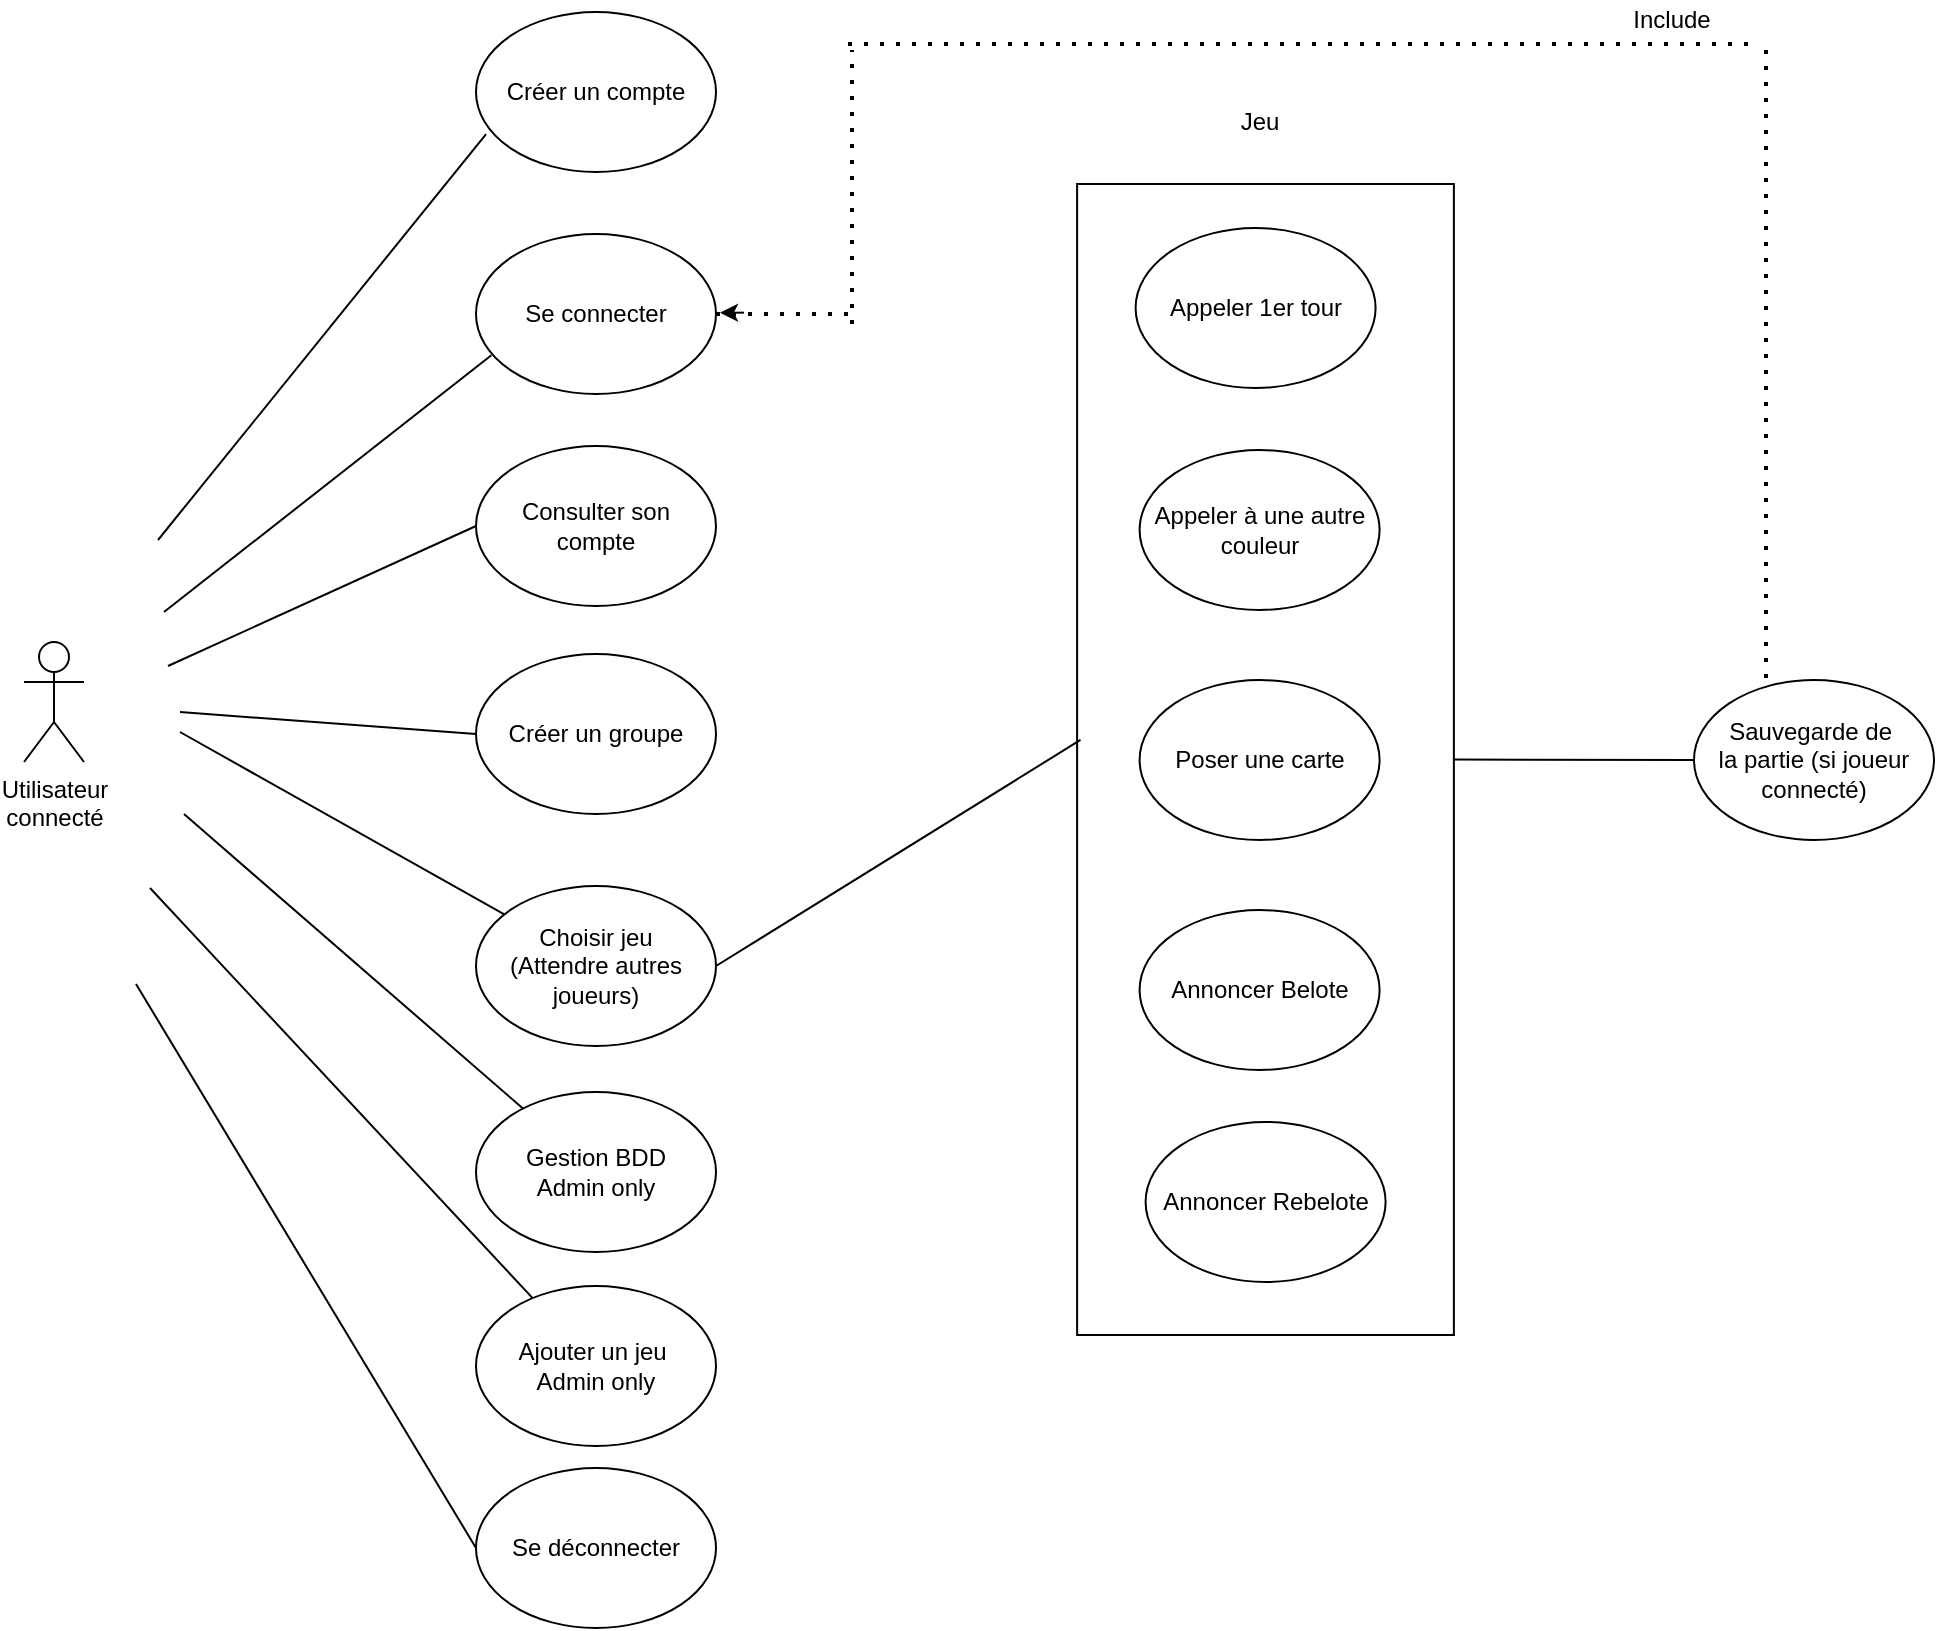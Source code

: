 <mxfile version="13.7.6" type="github">
  <diagram id="hAnzvrFehZ6wKq_byTHN" name="Page-1">
    <mxGraphModel dx="1422" dy="790" grid="0" gridSize="10" guides="1" tooltips="1" connect="1" arrows="1" fold="1" page="1" pageScale="1" pageWidth="1169" pageHeight="827" background="#ffffff" math="0" shadow="0">
      <root>
        <mxCell id="0" />
        <mxCell id="1" parent="0" />
        <mxCell id="9zWFp66QjIJX7NVRdvDP-12" value="" style="rounded=0;whiteSpace=wrap;html=1;rotation=90;" parent="1" vertex="1">
          <mxGeometry x="446" y="287.56" width="575.5" height="188.38" as="geometry" />
        </mxCell>
        <mxCell id="tgZ7G9DhuxtUKycxwcGr-5" value="Créer un compte" style="ellipse;whiteSpace=wrap;html=1;" parent="1" vertex="1">
          <mxGeometry x="339" y="8" width="120" height="80" as="geometry" />
        </mxCell>
        <mxCell id="tgZ7G9DhuxtUKycxwcGr-7" value="" style="endArrow=none;html=1;entryX=0.064;entryY=0.758;entryDx=0;entryDy=0;entryPerimeter=0;" parent="1" target="9zWFp66QjIJX7NVRdvDP-7" edge="1">
          <mxGeometry width="50" height="50" relative="1" as="geometry">
            <mxPoint x="183" y="308" as="sourcePoint" />
            <mxPoint x="290" y="170" as="targetPoint" />
          </mxGeometry>
        </mxCell>
        <mxCell id="tgZ7G9DhuxtUKycxwcGr-8" value="" style="endArrow=none;html=1;entryX=0;entryY=0.5;entryDx=0;entryDy=0;" parent="1" target="tgZ7G9DhuxtUKycxwcGr-12" edge="1">
          <mxGeometry width="50" height="50" relative="1" as="geometry">
            <mxPoint x="185" y="335" as="sourcePoint" />
            <mxPoint x="296" y="265" as="targetPoint" />
          </mxGeometry>
        </mxCell>
        <mxCell id="tgZ7G9DhuxtUKycxwcGr-9" value="Utilisateur &lt;br&gt;connecté" style="shape=umlActor;verticalLabelPosition=bottom;verticalAlign=top;html=1;outlineConnect=0;" parent="1" vertex="1">
          <mxGeometry x="113" y="323" width="30" height="60" as="geometry" />
        </mxCell>
        <mxCell id="tgZ7G9DhuxtUKycxwcGr-10" value="Ajouter un jeu&amp;nbsp;&lt;br&gt;Admin only" style="ellipse;whiteSpace=wrap;html=1;" parent="1" vertex="1">
          <mxGeometry x="339" y="645" width="120" height="80" as="geometry" />
        </mxCell>
        <mxCell id="tgZ7G9DhuxtUKycxwcGr-12" value="Consulter son &lt;br&gt;compte" style="ellipse;whiteSpace=wrap;html=1;" parent="1" vertex="1">
          <mxGeometry x="339" y="225" width="120" height="80" as="geometry" />
        </mxCell>
        <mxCell id="tgZ7G9DhuxtUKycxwcGr-13" value="" style="endArrow=none;html=1;" parent="1" target="tgZ7G9DhuxtUKycxwcGr-18" edge="1">
          <mxGeometry width="50" height="50" relative="1" as="geometry">
            <mxPoint x="191" y="368" as="sourcePoint" />
            <mxPoint x="291" y="363" as="targetPoint" />
          </mxGeometry>
        </mxCell>
        <mxCell id="tgZ7G9DhuxtUKycxwcGr-14" value="" style="endArrow=none;html=1;" parent="1" target="tgZ7G9DhuxtUKycxwcGr-19" edge="1">
          <mxGeometry width="50" height="50" relative="1" as="geometry">
            <mxPoint x="193" y="409" as="sourcePoint" />
            <mxPoint x="264" y="452" as="targetPoint" />
          </mxGeometry>
        </mxCell>
        <mxCell id="tgZ7G9DhuxtUKycxwcGr-15" value="" style="endArrow=none;html=1;" parent="1" target="tgZ7G9DhuxtUKycxwcGr-10" edge="1">
          <mxGeometry width="50" height="50" relative="1" as="geometry">
            <mxPoint x="176" y="446" as="sourcePoint" />
            <mxPoint x="275" y="580" as="targetPoint" />
          </mxGeometry>
        </mxCell>
        <mxCell id="tgZ7G9DhuxtUKycxwcGr-18" value="Choisir jeu&lt;br&gt;(Attendre autres joueurs)" style="ellipse;whiteSpace=wrap;html=1;" parent="1" vertex="1">
          <mxGeometry x="339" y="445" width="120" height="80" as="geometry" />
        </mxCell>
        <mxCell id="tgZ7G9DhuxtUKycxwcGr-19" value="Gestion BDD&lt;br&gt;Admin only" style="ellipse;whiteSpace=wrap;html=1;" parent="1" vertex="1">
          <mxGeometry x="339" y="548" width="120" height="80" as="geometry" />
        </mxCell>
        <mxCell id="tgZ7G9DhuxtUKycxwcGr-20" value="" style="endArrow=none;html=1;entryX=0;entryY=0.5;entryDx=0;entryDy=0;" parent="1" edge="1" target="9zWFp66QjIJX7NVRdvDP-3">
          <mxGeometry width="50" height="50" relative="1" as="geometry">
            <mxPoint x="169" y="494" as="sourcePoint" />
            <mxPoint x="347" y="681" as="targetPoint" />
          </mxGeometry>
        </mxCell>
        <mxCell id="tgZ7G9DhuxtUKycxwcGr-21" value="Poser une carte" style="ellipse;whiteSpace=wrap;html=1;" parent="1" vertex="1">
          <mxGeometry x="670.8" y="342" width="120" height="80" as="geometry" />
        </mxCell>
        <mxCell id="tgZ7G9DhuxtUKycxwcGr-23" value="Annoncer Belote" style="ellipse;whiteSpace=wrap;html=1;" parent="1" vertex="1">
          <mxGeometry x="670.8" y="457" width="120" height="80" as="geometry" />
        </mxCell>
        <mxCell id="tgZ7G9DhuxtUKycxwcGr-24" value="Appeler 1er tour" style="ellipse;whiteSpace=wrap;html=1;" parent="1" vertex="1">
          <mxGeometry x="668.8" y="116" width="120" height="80" as="geometry" />
        </mxCell>
        <mxCell id="tgZ7G9DhuxtUKycxwcGr-26" value="Jeu" style="text;html=1;strokeColor=none;fillColor=none;align=center;verticalAlign=middle;whiteSpace=wrap;rounded=0;" parent="1" vertex="1">
          <mxGeometry x="710.8" y="53" width="40" height="20" as="geometry" />
        </mxCell>
        <mxCell id="tgZ7G9DhuxtUKycxwcGr-29" value="" style="endArrow=none;html=1;exitX=1;exitY=0.5;exitDx=0;exitDy=0;entryX=0.483;entryY=0.991;entryDx=0;entryDy=0;entryPerimeter=0;" parent="1" source="tgZ7G9DhuxtUKycxwcGr-18" target="9zWFp66QjIJX7NVRdvDP-12" edge="1">
          <mxGeometry width="50" height="50" relative="1" as="geometry">
            <mxPoint x="645" y="421" as="sourcePoint" />
            <mxPoint x="516" y="371" as="targetPoint" />
          </mxGeometry>
        </mxCell>
        <mxCell id="tgZ7G9DhuxtUKycxwcGr-31" value="" style="endArrow=none;html=1;exitX=0.5;exitY=0;exitDx=0;exitDy=0;entryX=0;entryY=0.5;entryDx=0;entryDy=0;" parent="1" source="9zWFp66QjIJX7NVRdvDP-12" target="tgZ7G9DhuxtUKycxwcGr-32" edge="1">
          <mxGeometry width="50" height="50" relative="1" as="geometry">
            <mxPoint x="905.5" y="382" as="sourcePoint" />
            <mxPoint x="935" y="448" as="targetPoint" />
          </mxGeometry>
        </mxCell>
        <mxCell id="tgZ7G9DhuxtUKycxwcGr-32" value="Sauvegarde de&amp;nbsp;&lt;br&gt;la partie (si joueur connecté)" style="ellipse;whiteSpace=wrap;html=1;fillColor=none;" parent="1" vertex="1">
          <mxGeometry x="948" y="342" width="120" height="80" as="geometry" />
        </mxCell>
        <mxCell id="9zWFp66QjIJX7NVRdvDP-3" value="Se déconnecter" style="ellipse;whiteSpace=wrap;html=1;" parent="1" vertex="1">
          <mxGeometry x="339" y="736" width="120" height="80" as="geometry" />
        </mxCell>
        <mxCell id="9zWFp66QjIJX7NVRdvDP-4" value="" style="endArrow=none;html=1;entryX=0.042;entryY=0.763;entryDx=0;entryDy=0;entryPerimeter=0;" parent="1" target="tgZ7G9DhuxtUKycxwcGr-5" edge="1">
          <mxGeometry width="50" height="50" relative="1" as="geometry">
            <mxPoint x="180" y="272" as="sourcePoint" />
            <mxPoint x="232" y="72" as="targetPoint" />
          </mxGeometry>
        </mxCell>
        <mxCell id="9zWFp66QjIJX7NVRdvDP-7" value="Se connecter" style="ellipse;whiteSpace=wrap;html=1;" parent="1" vertex="1">
          <mxGeometry x="339" y="119" width="120" height="80" as="geometry" />
        </mxCell>
        <mxCell id="9zWFp66QjIJX7NVRdvDP-9" value="Appeler à une autre couleur" style="ellipse;whiteSpace=wrap;html=1;" parent="1" vertex="1">
          <mxGeometry x="670.8" y="227" width="120" height="80" as="geometry" />
        </mxCell>
        <mxCell id="9zWFp66QjIJX7NVRdvDP-10" value="Annoncer Rebelote" style="ellipse;whiteSpace=wrap;html=1;" parent="1" vertex="1">
          <mxGeometry x="673.8" y="563" width="120" height="80" as="geometry" />
        </mxCell>
        <mxCell id="9zWFp66QjIJX7NVRdvDP-17" value="" style="endArrow=none;dashed=1;html=1;dashPattern=1 3;strokeWidth=2;exitX=1;exitY=0.5;exitDx=0;exitDy=0;" parent="1" source="9zWFp66QjIJX7NVRdvDP-7" edge="1">
          <mxGeometry width="50" height="50" relative="1" as="geometry">
            <mxPoint x="555" y="400" as="sourcePoint" />
            <mxPoint x="529" y="159" as="targetPoint" />
          </mxGeometry>
        </mxCell>
        <mxCell id="9zWFp66QjIJX7NVRdvDP-18" value="" style="endArrow=none;dashed=1;html=1;dashPattern=1 3;strokeWidth=2;entryX=0.3;entryY=0.058;entryDx=0;entryDy=0;entryPerimeter=0;" parent="1" target="tgZ7G9DhuxtUKycxwcGr-32" edge="1">
          <mxGeometry width="50" height="50" relative="1" as="geometry">
            <mxPoint x="984" y="27" as="sourcePoint" />
            <mxPoint x="605" y="350" as="targetPoint" />
          </mxGeometry>
        </mxCell>
        <mxCell id="9zWFp66QjIJX7NVRdvDP-19" value="" style="endArrow=none;dashed=1;html=1;dashPattern=1 3;strokeWidth=2;" parent="1" edge="1">
          <mxGeometry width="50" height="50" relative="1" as="geometry">
            <mxPoint x="525" y="24" as="sourcePoint" />
            <mxPoint x="977" y="24" as="targetPoint" />
          </mxGeometry>
        </mxCell>
        <mxCell id="9zWFp66QjIJX7NVRdvDP-20" value="" style="endArrow=none;dashed=1;html=1;dashPattern=1 3;strokeWidth=2;" parent="1" edge="1">
          <mxGeometry width="50" height="50" relative="1" as="geometry">
            <mxPoint x="527" y="164" as="sourcePoint" />
            <mxPoint x="527" y="27" as="targetPoint" />
          </mxGeometry>
        </mxCell>
        <mxCell id="9zWFp66QjIJX7NVRdvDP-22" value="" style="endArrow=classic;html=1;" parent="1" edge="1">
          <mxGeometry width="50" height="50" relative="1" as="geometry">
            <mxPoint x="473" y="158.33" as="sourcePoint" />
            <mxPoint x="461" y="158.33" as="targetPoint" />
          </mxGeometry>
        </mxCell>
        <mxCell id="9zWFp66QjIJX7NVRdvDP-23" value="Include" style="text;html=1;strokeColor=none;fillColor=none;align=center;verticalAlign=middle;whiteSpace=wrap;rounded=0;" parent="1" vertex="1">
          <mxGeometry x="917" y="2" width="40" height="20" as="geometry" />
        </mxCell>
        <mxCell id="337YRapYeEFcBrLyCYY4-1" value="Créer un groupe" style="ellipse;whiteSpace=wrap;html=1;" vertex="1" parent="1">
          <mxGeometry x="339" y="329" width="120" height="80" as="geometry" />
        </mxCell>
        <mxCell id="337YRapYeEFcBrLyCYY4-2" value="" style="endArrow=none;html=1;entryX=0;entryY=0.5;entryDx=0;entryDy=0;" edge="1" parent="1" target="337YRapYeEFcBrLyCYY4-1">
          <mxGeometry width="50" height="50" relative="1" as="geometry">
            <mxPoint x="191" y="358" as="sourcePoint" />
            <mxPoint x="363.143" y="469.205" as="targetPoint" />
          </mxGeometry>
        </mxCell>
      </root>
    </mxGraphModel>
  </diagram>
</mxfile>
